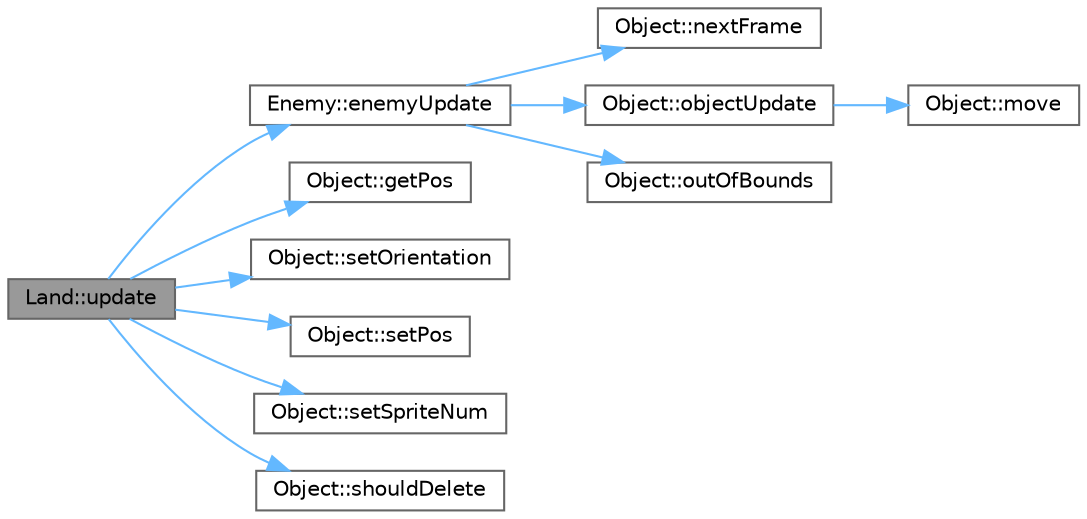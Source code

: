 digraph "Land::update"
{
 // LATEX_PDF_SIZE
  bgcolor="transparent";
  edge [fontname=Helvetica,fontsize=10,labelfontname=Helvetica,labelfontsize=10];
  node [fontname=Helvetica,fontsize=10,shape=box,height=0.2,width=0.4];
  rankdir="LR";
  Node1 [id="Node000001",label="Land::update",height=0.2,width=0.4,color="gray40", fillcolor="grey60", style="filled", fontcolor="black",tooltip=" "];
  Node1 -> Node2 [id="edge1_Node000001_Node000002",color="steelblue1",style="solid",tooltip=" "];
  Node2 [id="Node000002",label="Enemy::enemyUpdate",height=0.2,width=0.4,color="grey40", fillcolor="white", style="filled",URL="$class_enemy.html#a53de27316ac6453fd0ce66999ff92694",tooltip=" "];
  Node2 -> Node3 [id="edge2_Node000002_Node000003",color="steelblue1",style="solid",tooltip=" "];
  Node3 [id="Node000003",label="Object::nextFrame",height=0.2,width=0.4,color="grey40", fillcolor="white", style="filled",URL="$class_object.html#aec9c0d84c1043f54de40f2863ec9c2fc",tooltip="This animator allows for different frame changes."];
  Node2 -> Node4 [id="edge3_Node000002_Node000004",color="steelblue1",style="solid",tooltip=" "];
  Node4 [id="Node000004",label="Object::objectUpdate",height=0.2,width=0.4,color="grey40", fillcolor="white", style="filled",URL="$class_object.html#a9ae70955ceef5287048fcf627efb97e3",tooltip="Calls Object::move(winSize) (??? what is the point?)"];
  Node4 -> Node5 [id="edge4_Node000004_Node000005",color="steelblue1",style="solid",tooltip=" "];
  Node5 [id="Node000005",label="Object::move",height=0.2,width=0.4,color="grey40", fillcolor="white", style="filled",URL="$class_object.html#a6077158280beade62fcb3e72f5946402",tooltip=" "];
  Node2 -> Node6 [id="edge5_Node000002_Node000006",color="steelblue1",style="solid",tooltip=" "];
  Node6 [id="Node000006",label="Object::outOfBounds",height=0.2,width=0.4,color="grey40", fillcolor="white", style="filled",URL="$class_object.html#ab020d1ea9452f936dc258bc47392d777",tooltip="Returns if any part of an object is outside the viewing area."];
  Node1 -> Node7 [id="edge6_Node000001_Node000007",color="steelblue1",style="solid",tooltip=" "];
  Node7 [id="Node000007",label="Object::getPos",height=0.2,width=0.4,color="grey40", fillcolor="white", style="filled",URL="$class_object.html#a6c18e49c4c21c3d99ac214044202eb4c",tooltip=" "];
  Node1 -> Node8 [id="edge7_Node000001_Node000008",color="steelblue1",style="solid",tooltip=" "];
  Node8 [id="Node000008",label="Object::setOrientation",height=0.2,width=0.4,color="grey40", fillcolor="white", style="filled",URL="$class_object.html#a23ab535f9688d797674919157763c6ee",tooltip=" "];
  Node1 -> Node9 [id="edge8_Node000001_Node000009",color="steelblue1",style="solid",tooltip=" "];
  Node9 [id="Node000009",label="Object::setPos",height=0.2,width=0.4,color="grey40", fillcolor="white", style="filled",URL="$class_object.html#a2149267e41bbb91d03d23eeb95caf8df",tooltip=" "];
  Node1 -> Node10 [id="edge9_Node000001_Node000010",color="steelblue1",style="solid",tooltip=" "];
  Node10 [id="Node000010",label="Object::setSpriteNum",height=0.2,width=0.4,color="grey40", fillcolor="white", style="filled",URL="$class_object.html#a004999d115ca15135a66ee9dca51693c",tooltip=" "];
  Node1 -> Node11 [id="edge10_Node000001_Node000011",color="steelblue1",style="solid",tooltip=" "];
  Node11 [id="Node000011",label="Object::shouldDelete",height=0.2,width=0.4,color="grey40", fillcolor="white", style="filled",URL="$class_object.html#af864dbd38aa32473d8964f113d0b20c1",tooltip=" "];
}
